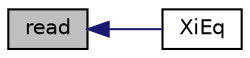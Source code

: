 digraph "read"
{
  bgcolor="transparent";
  edge [fontname="Helvetica",fontsize="10",labelfontname="Helvetica",labelfontsize="10"];
  node [fontname="Helvetica",fontsize="10",shape=record];
  rankdir="LR";
  Node1 [label="read",height=0.2,width=0.4,color="black", fillcolor="grey75", style="filled", fontcolor="black"];
  Node1 -> Node2 [dir="back",color="midnightblue",fontsize="10",style="solid",fontname="Helvetica"];
  Node2 [label="XiEq",height=0.2,width=0.4,color="black",URL="$a02886.html#a48005376e000a6bbcb68e9b71d6b80b4",tooltip="Return the flame-wrinking XiEq. "];
}
